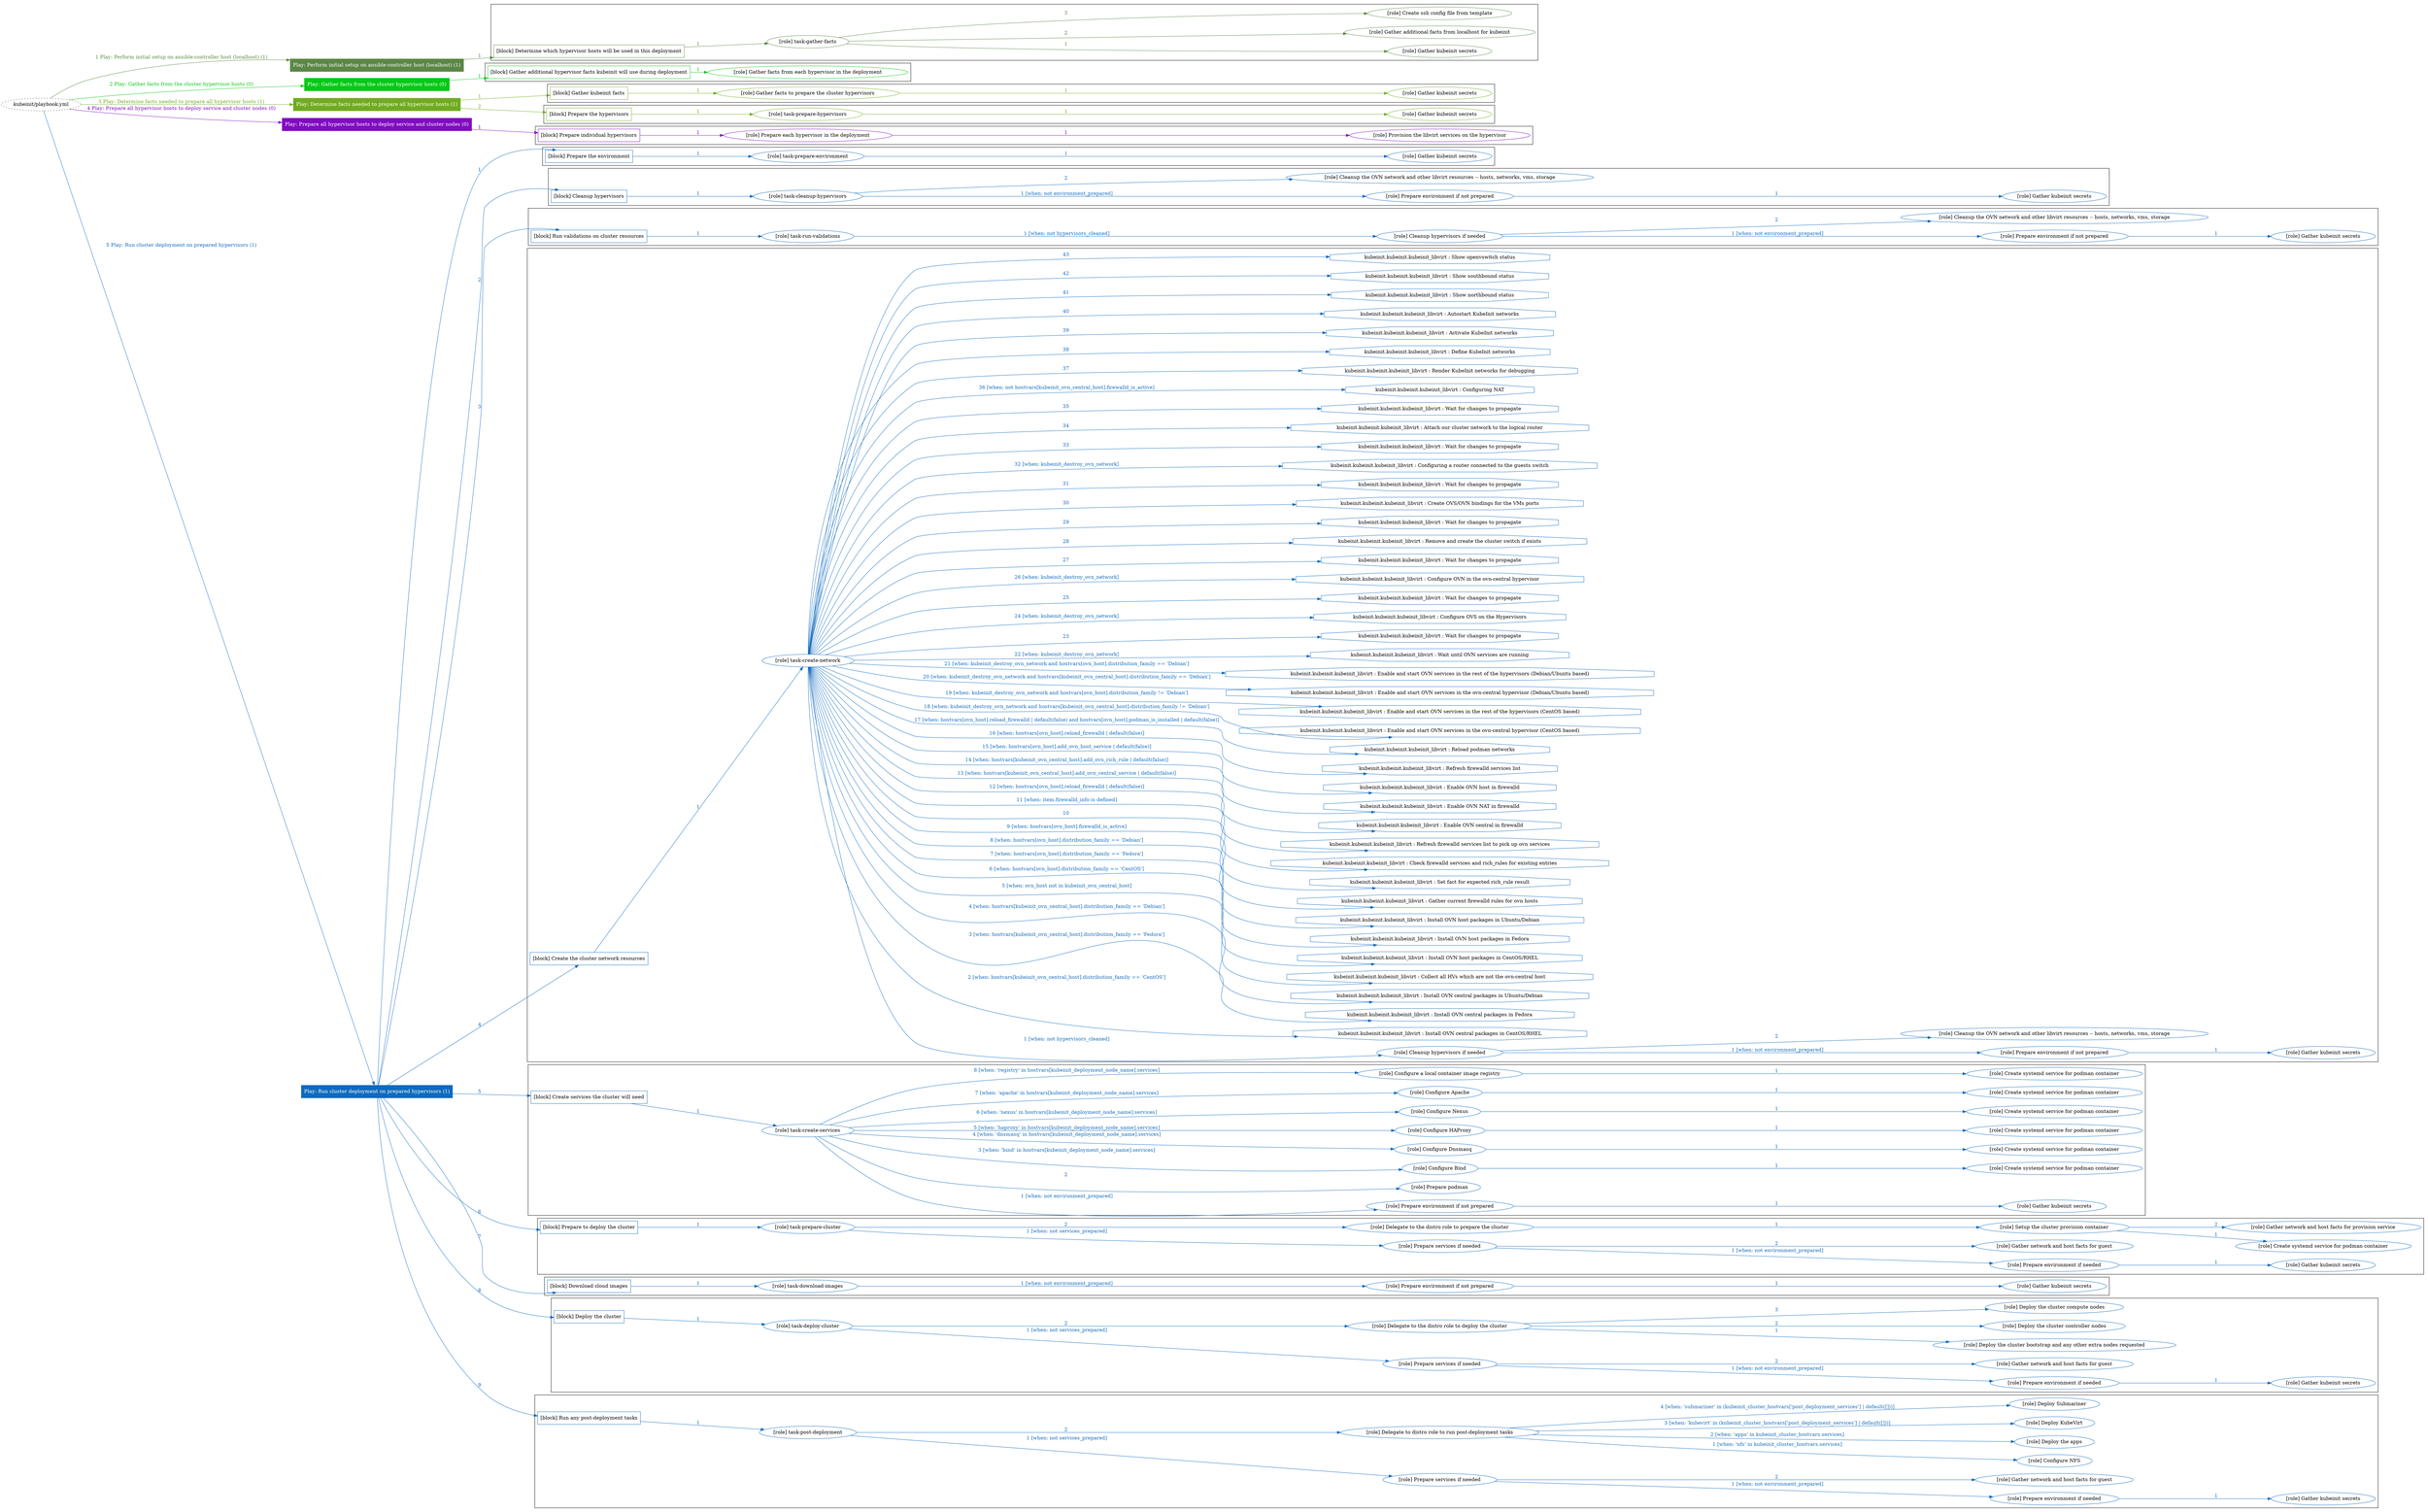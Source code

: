 digraph {
	graph [concentrate=true ordering=in rankdir=LR ratio=fill]
	edge [esep=5 sep=10]
	"kubeinit/playbook.yml" [URL="/home/runner/work/kubeinit/kubeinit/kubeinit/playbook.yml" id=playbook_3f9f2620 style=dotted]
	"kubeinit/playbook.yml" -> play_7058bdc9 [label="1 Play: Perform initial setup on ansible-controller host (localhost) (1)" color="#5b8745" fontcolor="#5b8745" id=edge_play_7058bdc9 labeltooltip="1 Play: Perform initial setup on ansible-controller host (localhost) (1)" tooltip="1 Play: Perform initial setup on ansible-controller host (localhost) (1)"]
	subgraph "Play: Perform initial setup on ansible-controller host (localhost) (1)" {
		play_7058bdc9 [label="Play: Perform initial setup on ansible-controller host (localhost) (1)" URL="/home/runner/work/kubeinit/kubeinit/kubeinit/playbook.yml" color="#5b8745" fontcolor="#ffffff" id=play_7058bdc9 shape=box style=filled tooltip=localhost]
		play_7058bdc9 -> block_b28e1a17 [label=1 color="#5b8745" fontcolor="#5b8745" id=edge_block_b28e1a17 labeltooltip=1 tooltip=1]
		subgraph cluster_block_b28e1a17 {
			block_b28e1a17 [label="[block] Determine which hypervisor hosts will be used in this deployment" URL="/home/runner/work/kubeinit/kubeinit/kubeinit/playbook.yml" color="#5b8745" id=block_b28e1a17 labeltooltip="Determine which hypervisor hosts will be used in this deployment" shape=box tooltip="Determine which hypervisor hosts will be used in this deployment"]
			block_b28e1a17 -> role_7adf39b1 [label="1 " color="#5b8745" fontcolor="#5b8745" id=edge_role_7adf39b1 labeltooltip="1 " tooltip="1 "]
			subgraph "task-gather-facts" {
				role_7adf39b1 [label="[role] task-gather-facts" URL="/home/runner/work/kubeinit/kubeinit/kubeinit/playbook.yml" color="#5b8745" id=role_7adf39b1 tooltip="task-gather-facts"]
				role_7adf39b1 -> role_b70cd062 [label="1 " color="#5b8745" fontcolor="#5b8745" id=edge_role_b70cd062 labeltooltip="1 " tooltip="1 "]
				subgraph "Gather kubeinit secrets" {
					role_b70cd062 [label="[role] Gather kubeinit secrets" URL="/home/runner/.ansible/collections/ansible_collections/kubeinit/kubeinit/roles/kubeinit_prepare/tasks/build_hypervisors_group.yml" color="#5b8745" id=role_b70cd062 tooltip="Gather kubeinit secrets"]
				}
				role_7adf39b1 -> role_5eb33533 [label="2 " color="#5b8745" fontcolor="#5b8745" id=edge_role_5eb33533 labeltooltip="2 " tooltip="2 "]
				subgraph "Gather additional facts from localhost for kubeinit" {
					role_5eb33533 [label="[role] Gather additional facts from localhost for kubeinit" URL="/home/runner/.ansible/collections/ansible_collections/kubeinit/kubeinit/roles/kubeinit_prepare/tasks/build_hypervisors_group.yml" color="#5b8745" id=role_5eb33533 tooltip="Gather additional facts from localhost for kubeinit"]
				}
				role_7adf39b1 -> role_fb9b79a9 [label="3 " color="#5b8745" fontcolor="#5b8745" id=edge_role_fb9b79a9 labeltooltip="3 " tooltip="3 "]
				subgraph "Create ssh config file from template" {
					role_fb9b79a9 [label="[role] Create ssh config file from template" URL="/home/runner/.ansible/collections/ansible_collections/kubeinit/kubeinit/roles/kubeinit_prepare/tasks/build_hypervisors_group.yml" color="#5b8745" id=role_fb9b79a9 tooltip="Create ssh config file from template"]
				}
			}
		}
	}
	"kubeinit/playbook.yml" -> play_74254708 [label="2 Play: Gather facts from the cluster hypervisor hosts (0)" color="#03c915" fontcolor="#03c915" id=edge_play_74254708 labeltooltip="2 Play: Gather facts from the cluster hypervisor hosts (0)" tooltip="2 Play: Gather facts from the cluster hypervisor hosts (0)"]
	subgraph "Play: Gather facts from the cluster hypervisor hosts (0)" {
		play_74254708 [label="Play: Gather facts from the cluster hypervisor hosts (0)" URL="/home/runner/work/kubeinit/kubeinit/kubeinit/playbook.yml" color="#03c915" fontcolor="#ffffff" id=play_74254708 shape=box style=filled tooltip="Play: Gather facts from the cluster hypervisor hosts (0)"]
		play_74254708 -> block_c592ab11 [label=1 color="#03c915" fontcolor="#03c915" id=edge_block_c592ab11 labeltooltip=1 tooltip=1]
		subgraph cluster_block_c592ab11 {
			block_c592ab11 [label="[block] Gather additional hypervisor facts kubeinit will use during deployment" URL="/home/runner/work/kubeinit/kubeinit/kubeinit/playbook.yml" color="#03c915" id=block_c592ab11 labeltooltip="Gather additional hypervisor facts kubeinit will use during deployment" shape=box tooltip="Gather additional hypervisor facts kubeinit will use during deployment"]
			block_c592ab11 -> role_b1805387 [label="1 " color="#03c915" fontcolor="#03c915" id=edge_role_b1805387 labeltooltip="1 " tooltip="1 "]
			subgraph "Gather facts from each hypervisor in the deployment" {
				role_b1805387 [label="[role] Gather facts from each hypervisor in the deployment" URL="/home/runner/work/kubeinit/kubeinit/kubeinit/playbook.yml" color="#03c915" id=role_b1805387 tooltip="Gather facts from each hypervisor in the deployment"]
			}
		}
	}
	"kubeinit/playbook.yml" -> play_f4e5f97b [label="3 Play: Determine facts needed to prepare all hypervisor hosts (1)" color="#71ab21" fontcolor="#71ab21" id=edge_play_f4e5f97b labeltooltip="3 Play: Determine facts needed to prepare all hypervisor hosts (1)" tooltip="3 Play: Determine facts needed to prepare all hypervisor hosts (1)"]
	subgraph "Play: Determine facts needed to prepare all hypervisor hosts (1)" {
		play_f4e5f97b [label="Play: Determine facts needed to prepare all hypervisor hosts (1)" URL="/home/runner/work/kubeinit/kubeinit/kubeinit/playbook.yml" color="#71ab21" fontcolor="#ffffff" id=play_f4e5f97b shape=box style=filled tooltip=localhost]
		play_f4e5f97b -> block_b8d0065b [label=1 color="#71ab21" fontcolor="#71ab21" id=edge_block_b8d0065b labeltooltip=1 tooltip=1]
		subgraph cluster_block_b8d0065b {
			block_b8d0065b [label="[block] Gather kubeinit facts" URL="/home/runner/work/kubeinit/kubeinit/kubeinit/playbook.yml" color="#71ab21" id=block_b8d0065b labeltooltip="Gather kubeinit facts" shape=box tooltip="Gather kubeinit facts"]
			block_b8d0065b -> role_f27b91a1 [label="1 " color="#71ab21" fontcolor="#71ab21" id=edge_role_f27b91a1 labeltooltip="1 " tooltip="1 "]
			subgraph "Gather facts to prepare the cluster hypervisors" {
				role_f27b91a1 [label="[role] Gather facts to prepare the cluster hypervisors" URL="/home/runner/work/kubeinit/kubeinit/kubeinit/playbook.yml" color="#71ab21" id=role_f27b91a1 tooltip="Gather facts to prepare the cluster hypervisors"]
				role_f27b91a1 -> role_60fdc878 [label="1 " color="#71ab21" fontcolor="#71ab21" id=edge_role_60fdc878 labeltooltip="1 " tooltip="1 "]
				subgraph "Gather kubeinit secrets" {
					role_60fdc878 [label="[role] Gather kubeinit secrets" URL="/home/runner/.ansible/collections/ansible_collections/kubeinit/kubeinit/roles/kubeinit_prepare/tasks/gather_kubeinit_facts.yml" color="#71ab21" id=role_60fdc878 tooltip="Gather kubeinit secrets"]
				}
			}
		}
		play_f4e5f97b -> block_397d8658 [label=2 color="#71ab21" fontcolor="#71ab21" id=edge_block_397d8658 labeltooltip=2 tooltip=2]
		subgraph cluster_block_397d8658 {
			block_397d8658 [label="[block] Prepare the hypervisors" URL="/home/runner/work/kubeinit/kubeinit/kubeinit/playbook.yml" color="#71ab21" id=block_397d8658 labeltooltip="Prepare the hypervisors" shape=box tooltip="Prepare the hypervisors"]
			block_397d8658 -> role_4a3623c3 [label="1 " color="#71ab21" fontcolor="#71ab21" id=edge_role_4a3623c3 labeltooltip="1 " tooltip="1 "]
			subgraph "task-prepare-hypervisors" {
				role_4a3623c3 [label="[role] task-prepare-hypervisors" URL="/home/runner/work/kubeinit/kubeinit/kubeinit/playbook.yml" color="#71ab21" id=role_4a3623c3 tooltip="task-prepare-hypervisors"]
				role_4a3623c3 -> role_fc925345 [label="1 " color="#71ab21" fontcolor="#71ab21" id=edge_role_fc925345 labeltooltip="1 " tooltip="1 "]
				subgraph "Gather kubeinit secrets" {
					role_fc925345 [label="[role] Gather kubeinit secrets" URL="/home/runner/.ansible/collections/ansible_collections/kubeinit/kubeinit/roles/kubeinit_prepare/tasks/gather_kubeinit_facts.yml" color="#71ab21" id=role_fc925345 tooltip="Gather kubeinit secrets"]
				}
			}
		}
	}
	"kubeinit/playbook.yml" -> play_b79bb6e7 [label="4 Play: Prepare all hypervisor hosts to deploy service and cluster nodes (0)" color="#810ac2" fontcolor="#810ac2" id=edge_play_b79bb6e7 labeltooltip="4 Play: Prepare all hypervisor hosts to deploy service and cluster nodes (0)" tooltip="4 Play: Prepare all hypervisor hosts to deploy service and cluster nodes (0)"]
	subgraph "Play: Prepare all hypervisor hosts to deploy service and cluster nodes (0)" {
		play_b79bb6e7 [label="Play: Prepare all hypervisor hosts to deploy service and cluster nodes (0)" URL="/home/runner/work/kubeinit/kubeinit/kubeinit/playbook.yml" color="#810ac2" fontcolor="#ffffff" id=play_b79bb6e7 shape=box style=filled tooltip="Play: Prepare all hypervisor hosts to deploy service and cluster nodes (0)"]
		play_b79bb6e7 -> block_1baeec52 [label=1 color="#810ac2" fontcolor="#810ac2" id=edge_block_1baeec52 labeltooltip=1 tooltip=1]
		subgraph cluster_block_1baeec52 {
			block_1baeec52 [label="[block] Prepare individual hypervisors" URL="/home/runner/work/kubeinit/kubeinit/kubeinit/playbook.yml" color="#810ac2" id=block_1baeec52 labeltooltip="Prepare individual hypervisors" shape=box tooltip="Prepare individual hypervisors"]
			block_1baeec52 -> role_2c4cbc8b [label="1 " color="#810ac2" fontcolor="#810ac2" id=edge_role_2c4cbc8b labeltooltip="1 " tooltip="1 "]
			subgraph "Prepare each hypervisor in the deployment" {
				role_2c4cbc8b [label="[role] Prepare each hypervisor in the deployment" URL="/home/runner/work/kubeinit/kubeinit/kubeinit/playbook.yml" color="#810ac2" id=role_2c4cbc8b tooltip="Prepare each hypervisor in the deployment"]
				role_2c4cbc8b -> role_3eeef4d6 [label="1 " color="#810ac2" fontcolor="#810ac2" id=edge_role_3eeef4d6 labeltooltip="1 " tooltip="1 "]
				subgraph "Provision the libvirt services on the hypervisor" {
					role_3eeef4d6 [label="[role] Provision the libvirt services on the hypervisor" URL="/home/runner/.ansible/collections/ansible_collections/kubeinit/kubeinit/roles/kubeinit_prepare/tasks/prepare_hypervisor.yml" color="#810ac2" id=role_3eeef4d6 tooltip="Provision the libvirt services on the hypervisor"]
				}
			}
		}
	}
	"kubeinit/playbook.yml" -> play_0b633f33 [label="5 Play: Run cluster deployment on prepared hypervisors (1)" color="#0f6abd" fontcolor="#0f6abd" id=edge_play_0b633f33 labeltooltip="5 Play: Run cluster deployment on prepared hypervisors (1)" tooltip="5 Play: Run cluster deployment on prepared hypervisors (1)"]
	subgraph "Play: Run cluster deployment on prepared hypervisors (1)" {
		play_0b633f33 [label="Play: Run cluster deployment on prepared hypervisors (1)" URL="/home/runner/work/kubeinit/kubeinit/kubeinit/playbook.yml" color="#0f6abd" fontcolor="#ffffff" id=play_0b633f33 shape=box style=filled tooltip=localhost]
		play_0b633f33 -> block_3f563e85 [label=1 color="#0f6abd" fontcolor="#0f6abd" id=edge_block_3f563e85 labeltooltip=1 tooltip=1]
		subgraph cluster_block_3f563e85 {
			block_3f563e85 [label="[block] Prepare the environment" URL="/home/runner/work/kubeinit/kubeinit/kubeinit/playbook.yml" color="#0f6abd" id=block_3f563e85 labeltooltip="Prepare the environment" shape=box tooltip="Prepare the environment"]
			block_3f563e85 -> role_dd9be19e [label="1 " color="#0f6abd" fontcolor="#0f6abd" id=edge_role_dd9be19e labeltooltip="1 " tooltip="1 "]
			subgraph "task-prepare-environment" {
				role_dd9be19e [label="[role] task-prepare-environment" URL="/home/runner/work/kubeinit/kubeinit/kubeinit/playbook.yml" color="#0f6abd" id=role_dd9be19e tooltip="task-prepare-environment"]
				role_dd9be19e -> role_cf7c5745 [label="1 " color="#0f6abd" fontcolor="#0f6abd" id=edge_role_cf7c5745 labeltooltip="1 " tooltip="1 "]
				subgraph "Gather kubeinit secrets" {
					role_cf7c5745 [label="[role] Gather kubeinit secrets" URL="/home/runner/.ansible/collections/ansible_collections/kubeinit/kubeinit/roles/kubeinit_prepare/tasks/gather_kubeinit_facts.yml" color="#0f6abd" id=role_cf7c5745 tooltip="Gather kubeinit secrets"]
				}
			}
		}
		play_0b633f33 -> block_0320ed95 [label=2 color="#0f6abd" fontcolor="#0f6abd" id=edge_block_0320ed95 labeltooltip=2 tooltip=2]
		subgraph cluster_block_0320ed95 {
			block_0320ed95 [label="[block] Cleanup hypervisors" URL="/home/runner/work/kubeinit/kubeinit/kubeinit/playbook.yml" color="#0f6abd" id=block_0320ed95 labeltooltip="Cleanup hypervisors" shape=box tooltip="Cleanup hypervisors"]
			block_0320ed95 -> role_ad86e06c [label="1 " color="#0f6abd" fontcolor="#0f6abd" id=edge_role_ad86e06c labeltooltip="1 " tooltip="1 "]
			subgraph "task-cleanup-hypervisors" {
				role_ad86e06c [label="[role] task-cleanup-hypervisors" URL="/home/runner/work/kubeinit/kubeinit/kubeinit/playbook.yml" color="#0f6abd" id=role_ad86e06c tooltip="task-cleanup-hypervisors"]
				role_ad86e06c -> role_f253460c [label="1 [when: not environment_prepared]" color="#0f6abd" fontcolor="#0f6abd" id=edge_role_f253460c labeltooltip="1 [when: not environment_prepared]" tooltip="1 [when: not environment_prepared]"]
				subgraph "Prepare environment if not prepared" {
					role_f253460c [label="[role] Prepare environment if not prepared" URL="/home/runner/.ansible/collections/ansible_collections/kubeinit/kubeinit/roles/kubeinit_prepare/tasks/cleanup_hypervisors.yml" color="#0f6abd" id=role_f253460c tooltip="Prepare environment if not prepared"]
					role_f253460c -> role_0b546c6c [label="1 " color="#0f6abd" fontcolor="#0f6abd" id=edge_role_0b546c6c labeltooltip="1 " tooltip="1 "]
					subgraph "Gather kubeinit secrets" {
						role_0b546c6c [label="[role] Gather kubeinit secrets" URL="/home/runner/.ansible/collections/ansible_collections/kubeinit/kubeinit/roles/kubeinit_prepare/tasks/gather_kubeinit_facts.yml" color="#0f6abd" id=role_0b546c6c tooltip="Gather kubeinit secrets"]
					}
				}
				role_ad86e06c -> role_ca363f1d [label="2 " color="#0f6abd" fontcolor="#0f6abd" id=edge_role_ca363f1d labeltooltip="2 " tooltip="2 "]
				subgraph "Cleanup the OVN network and other libvirt resources -- hosts, networks, vms, storage" {
					role_ca363f1d [label="[role] Cleanup the OVN network and other libvirt resources -- hosts, networks, vms, storage" URL="/home/runner/.ansible/collections/ansible_collections/kubeinit/kubeinit/roles/kubeinit_prepare/tasks/cleanup_hypervisors.yml" color="#0f6abd" id=role_ca363f1d tooltip="Cleanup the OVN network and other libvirt resources -- hosts, networks, vms, storage"]
				}
			}
		}
		play_0b633f33 -> block_6ab617a4 [label=3 color="#0f6abd" fontcolor="#0f6abd" id=edge_block_6ab617a4 labeltooltip=3 tooltip=3]
		subgraph cluster_block_6ab617a4 {
			block_6ab617a4 [label="[block] Run validations on cluster resources" URL="/home/runner/work/kubeinit/kubeinit/kubeinit/playbook.yml" color="#0f6abd" id=block_6ab617a4 labeltooltip="Run validations on cluster resources" shape=box tooltip="Run validations on cluster resources"]
			block_6ab617a4 -> role_1c340ebe [label="1 " color="#0f6abd" fontcolor="#0f6abd" id=edge_role_1c340ebe labeltooltip="1 " tooltip="1 "]
			subgraph "task-run-validations" {
				role_1c340ebe [label="[role] task-run-validations" URL="/home/runner/work/kubeinit/kubeinit/kubeinit/playbook.yml" color="#0f6abd" id=role_1c340ebe tooltip="task-run-validations"]
				role_1c340ebe -> role_88110b99 [label="1 [when: not hypervisors_cleaned]" color="#0f6abd" fontcolor="#0f6abd" id=edge_role_88110b99 labeltooltip="1 [when: not hypervisors_cleaned]" tooltip="1 [when: not hypervisors_cleaned]"]
				subgraph "Cleanup hypervisors if needed" {
					role_88110b99 [label="[role] Cleanup hypervisors if needed" URL="/home/runner/.ansible/collections/ansible_collections/kubeinit/kubeinit/roles/kubeinit_validations/tasks/main.yml" color="#0f6abd" id=role_88110b99 tooltip="Cleanup hypervisors if needed"]
					role_88110b99 -> role_989069a1 [label="1 [when: not environment_prepared]" color="#0f6abd" fontcolor="#0f6abd" id=edge_role_989069a1 labeltooltip="1 [when: not environment_prepared]" tooltip="1 [when: not environment_prepared]"]
					subgraph "Prepare environment if not prepared" {
						role_989069a1 [label="[role] Prepare environment if not prepared" URL="/home/runner/.ansible/collections/ansible_collections/kubeinit/kubeinit/roles/kubeinit_prepare/tasks/cleanup_hypervisors.yml" color="#0f6abd" id=role_989069a1 tooltip="Prepare environment if not prepared"]
						role_989069a1 -> role_6b3dde35 [label="1 " color="#0f6abd" fontcolor="#0f6abd" id=edge_role_6b3dde35 labeltooltip="1 " tooltip="1 "]
						subgraph "Gather kubeinit secrets" {
							role_6b3dde35 [label="[role] Gather kubeinit secrets" URL="/home/runner/.ansible/collections/ansible_collections/kubeinit/kubeinit/roles/kubeinit_prepare/tasks/gather_kubeinit_facts.yml" color="#0f6abd" id=role_6b3dde35 tooltip="Gather kubeinit secrets"]
						}
					}
					role_88110b99 -> role_e351fd2c [label="2 " color="#0f6abd" fontcolor="#0f6abd" id=edge_role_e351fd2c labeltooltip="2 " tooltip="2 "]
					subgraph "Cleanup the OVN network and other libvirt resources -- hosts, networks, vms, storage" {
						role_e351fd2c [label="[role] Cleanup the OVN network and other libvirt resources -- hosts, networks, vms, storage" URL="/home/runner/.ansible/collections/ansible_collections/kubeinit/kubeinit/roles/kubeinit_prepare/tasks/cleanup_hypervisors.yml" color="#0f6abd" id=role_e351fd2c tooltip="Cleanup the OVN network and other libvirt resources -- hosts, networks, vms, storage"]
					}
				}
			}
		}
		play_0b633f33 -> block_4040bb7f [label=4 color="#0f6abd" fontcolor="#0f6abd" id=edge_block_4040bb7f labeltooltip=4 tooltip=4]
		subgraph cluster_block_4040bb7f {
			block_4040bb7f [label="[block] Create the cluster network resources" URL="/home/runner/work/kubeinit/kubeinit/kubeinit/playbook.yml" color="#0f6abd" id=block_4040bb7f labeltooltip="Create the cluster network resources" shape=box tooltip="Create the cluster network resources"]
			block_4040bb7f -> role_73b0aaa4 [label="1 " color="#0f6abd" fontcolor="#0f6abd" id=edge_role_73b0aaa4 labeltooltip="1 " tooltip="1 "]
			subgraph "task-create-network" {
				role_73b0aaa4 [label="[role] task-create-network" URL="/home/runner/work/kubeinit/kubeinit/kubeinit/playbook.yml" color="#0f6abd" id=role_73b0aaa4 tooltip="task-create-network"]
				role_73b0aaa4 -> role_5c1dc3d1 [label="1 [when: not hypervisors_cleaned]" color="#0f6abd" fontcolor="#0f6abd" id=edge_role_5c1dc3d1 labeltooltip="1 [when: not hypervisors_cleaned]" tooltip="1 [when: not hypervisors_cleaned]"]
				subgraph "Cleanup hypervisors if needed" {
					role_5c1dc3d1 [label="[role] Cleanup hypervisors if needed" URL="/home/runner/.ansible/collections/ansible_collections/kubeinit/kubeinit/roles/kubeinit_libvirt/tasks/create_network.yml" color="#0f6abd" id=role_5c1dc3d1 tooltip="Cleanup hypervisors if needed"]
					role_5c1dc3d1 -> role_7324da64 [label="1 [when: not environment_prepared]" color="#0f6abd" fontcolor="#0f6abd" id=edge_role_7324da64 labeltooltip="1 [when: not environment_prepared]" tooltip="1 [when: not environment_prepared]"]
					subgraph "Prepare environment if not prepared" {
						role_7324da64 [label="[role] Prepare environment if not prepared" URL="/home/runner/.ansible/collections/ansible_collections/kubeinit/kubeinit/roles/kubeinit_prepare/tasks/cleanup_hypervisors.yml" color="#0f6abd" id=role_7324da64 tooltip="Prepare environment if not prepared"]
						role_7324da64 -> role_86d4cd92 [label="1 " color="#0f6abd" fontcolor="#0f6abd" id=edge_role_86d4cd92 labeltooltip="1 " tooltip="1 "]
						subgraph "Gather kubeinit secrets" {
							role_86d4cd92 [label="[role] Gather kubeinit secrets" URL="/home/runner/.ansible/collections/ansible_collections/kubeinit/kubeinit/roles/kubeinit_prepare/tasks/gather_kubeinit_facts.yml" color="#0f6abd" id=role_86d4cd92 tooltip="Gather kubeinit secrets"]
						}
					}
					role_5c1dc3d1 -> role_8cc915f7 [label="2 " color="#0f6abd" fontcolor="#0f6abd" id=edge_role_8cc915f7 labeltooltip="2 " tooltip="2 "]
					subgraph "Cleanup the OVN network and other libvirt resources -- hosts, networks, vms, storage" {
						role_8cc915f7 [label="[role] Cleanup the OVN network and other libvirt resources -- hosts, networks, vms, storage" URL="/home/runner/.ansible/collections/ansible_collections/kubeinit/kubeinit/roles/kubeinit_prepare/tasks/cleanup_hypervisors.yml" color="#0f6abd" id=role_8cc915f7 tooltip="Cleanup the OVN network and other libvirt resources -- hosts, networks, vms, storage"]
					}
				}
				task_e183a790 [label="kubeinit.kubeinit.kubeinit_libvirt : Install OVN central packages in CentOS/RHEL" URL="/home/runner/.ansible/collections/ansible_collections/kubeinit/kubeinit/roles/kubeinit_libvirt/tasks/create_network.yml" color="#0f6abd" id=task_e183a790 shape=octagon tooltip="kubeinit.kubeinit.kubeinit_libvirt : Install OVN central packages in CentOS/RHEL"]
				role_73b0aaa4 -> task_e183a790 [label="2 [when: hostvars[kubeinit_ovn_central_host].distribution_family == 'CentOS']" color="#0f6abd" fontcolor="#0f6abd" id=edge_task_e183a790 labeltooltip="2 [when: hostvars[kubeinit_ovn_central_host].distribution_family == 'CentOS']" tooltip="2 [when: hostvars[kubeinit_ovn_central_host].distribution_family == 'CentOS']"]
				task_70fe6c03 [label="kubeinit.kubeinit.kubeinit_libvirt : Install OVN central packages in Fedora" URL="/home/runner/.ansible/collections/ansible_collections/kubeinit/kubeinit/roles/kubeinit_libvirt/tasks/create_network.yml" color="#0f6abd" id=task_70fe6c03 shape=octagon tooltip="kubeinit.kubeinit.kubeinit_libvirt : Install OVN central packages in Fedora"]
				role_73b0aaa4 -> task_70fe6c03 [label="3 [when: hostvars[kubeinit_ovn_central_host].distribution_family == 'Fedora']" color="#0f6abd" fontcolor="#0f6abd" id=edge_task_70fe6c03 labeltooltip="3 [when: hostvars[kubeinit_ovn_central_host].distribution_family == 'Fedora']" tooltip="3 [when: hostvars[kubeinit_ovn_central_host].distribution_family == 'Fedora']"]
				task_2bfff247 [label="kubeinit.kubeinit.kubeinit_libvirt : Install OVN central packages in Ubuntu/Debian" URL="/home/runner/.ansible/collections/ansible_collections/kubeinit/kubeinit/roles/kubeinit_libvirt/tasks/create_network.yml" color="#0f6abd" id=task_2bfff247 shape=octagon tooltip="kubeinit.kubeinit.kubeinit_libvirt : Install OVN central packages in Ubuntu/Debian"]
				role_73b0aaa4 -> task_2bfff247 [label="4 [when: hostvars[kubeinit_ovn_central_host].distribution_family == 'Debian']" color="#0f6abd" fontcolor="#0f6abd" id=edge_task_2bfff247 labeltooltip="4 [when: hostvars[kubeinit_ovn_central_host].distribution_family == 'Debian']" tooltip="4 [when: hostvars[kubeinit_ovn_central_host].distribution_family == 'Debian']"]
				task_730dc317 [label="kubeinit.kubeinit.kubeinit_libvirt : Collect all HVs which are not the ovn-central host" URL="/home/runner/.ansible/collections/ansible_collections/kubeinit/kubeinit/roles/kubeinit_libvirt/tasks/create_network.yml" color="#0f6abd" id=task_730dc317 shape=octagon tooltip="kubeinit.kubeinit.kubeinit_libvirt : Collect all HVs which are not the ovn-central host"]
				role_73b0aaa4 -> task_730dc317 [label="5 [when: ovn_host not in kubeinit_ovn_central_host]" color="#0f6abd" fontcolor="#0f6abd" id=edge_task_730dc317 labeltooltip="5 [when: ovn_host not in kubeinit_ovn_central_host]" tooltip="5 [when: ovn_host not in kubeinit_ovn_central_host]"]
				task_c478aa07 [label="kubeinit.kubeinit.kubeinit_libvirt : Install OVN host packages in CentOS/RHEL" URL="/home/runner/.ansible/collections/ansible_collections/kubeinit/kubeinit/roles/kubeinit_libvirt/tasks/create_network.yml" color="#0f6abd" id=task_c478aa07 shape=octagon tooltip="kubeinit.kubeinit.kubeinit_libvirt : Install OVN host packages in CentOS/RHEL"]
				role_73b0aaa4 -> task_c478aa07 [label="6 [when: hostvars[ovn_host].distribution_family == 'CentOS']" color="#0f6abd" fontcolor="#0f6abd" id=edge_task_c478aa07 labeltooltip="6 [when: hostvars[ovn_host].distribution_family == 'CentOS']" tooltip="6 [when: hostvars[ovn_host].distribution_family == 'CentOS']"]
				task_943e4fae [label="kubeinit.kubeinit.kubeinit_libvirt : Install OVN host packages in Fedora" URL="/home/runner/.ansible/collections/ansible_collections/kubeinit/kubeinit/roles/kubeinit_libvirt/tasks/create_network.yml" color="#0f6abd" id=task_943e4fae shape=octagon tooltip="kubeinit.kubeinit.kubeinit_libvirt : Install OVN host packages in Fedora"]
				role_73b0aaa4 -> task_943e4fae [label="7 [when: hostvars[ovn_host].distribution_family == 'Fedora']" color="#0f6abd" fontcolor="#0f6abd" id=edge_task_943e4fae labeltooltip="7 [when: hostvars[ovn_host].distribution_family == 'Fedora']" tooltip="7 [when: hostvars[ovn_host].distribution_family == 'Fedora']"]
				task_f57d176d [label="kubeinit.kubeinit.kubeinit_libvirt : Install OVN host packages in Ubuntu/Debian" URL="/home/runner/.ansible/collections/ansible_collections/kubeinit/kubeinit/roles/kubeinit_libvirt/tasks/create_network.yml" color="#0f6abd" id=task_f57d176d shape=octagon tooltip="kubeinit.kubeinit.kubeinit_libvirt : Install OVN host packages in Ubuntu/Debian"]
				role_73b0aaa4 -> task_f57d176d [label="8 [when: hostvars[ovn_host].distribution_family == 'Debian']" color="#0f6abd" fontcolor="#0f6abd" id=edge_task_f57d176d labeltooltip="8 [when: hostvars[ovn_host].distribution_family == 'Debian']" tooltip="8 [when: hostvars[ovn_host].distribution_family == 'Debian']"]
				task_8d575b4b [label="kubeinit.kubeinit.kubeinit_libvirt : Gather current firewalld rules for ovn hosts" URL="/home/runner/.ansible/collections/ansible_collections/kubeinit/kubeinit/roles/kubeinit_libvirt/tasks/create_network.yml" color="#0f6abd" id=task_8d575b4b shape=octagon tooltip="kubeinit.kubeinit.kubeinit_libvirt : Gather current firewalld rules for ovn hosts"]
				role_73b0aaa4 -> task_8d575b4b [label="9 [when: hostvars[ovn_host].firewalld_is_active]" color="#0f6abd" fontcolor="#0f6abd" id=edge_task_8d575b4b labeltooltip="9 [when: hostvars[ovn_host].firewalld_is_active]" tooltip="9 [when: hostvars[ovn_host].firewalld_is_active]"]
				task_bcb2066a [label="kubeinit.kubeinit.kubeinit_libvirt : Set fact for expected rich_rule result" URL="/home/runner/.ansible/collections/ansible_collections/kubeinit/kubeinit/roles/kubeinit_libvirt/tasks/create_network.yml" color="#0f6abd" id=task_bcb2066a shape=octagon tooltip="kubeinit.kubeinit.kubeinit_libvirt : Set fact for expected rich_rule result"]
				role_73b0aaa4 -> task_bcb2066a [label="10 " color="#0f6abd" fontcolor="#0f6abd" id=edge_task_bcb2066a labeltooltip="10 " tooltip="10 "]
				task_a4d7a237 [label="kubeinit.kubeinit.kubeinit_libvirt : Check firewalld services and rich_rules for existing entries" URL="/home/runner/.ansible/collections/ansible_collections/kubeinit/kubeinit/roles/kubeinit_libvirt/tasks/create_network.yml" color="#0f6abd" id=task_a4d7a237 shape=octagon tooltip="kubeinit.kubeinit.kubeinit_libvirt : Check firewalld services and rich_rules for existing entries"]
				role_73b0aaa4 -> task_a4d7a237 [label="11 [when: item.firewalld_info is defined]" color="#0f6abd" fontcolor="#0f6abd" id=edge_task_a4d7a237 labeltooltip="11 [when: item.firewalld_info is defined]" tooltip="11 [when: item.firewalld_info is defined]"]
				task_8c2c2f45 [label="kubeinit.kubeinit.kubeinit_libvirt : Refresh firewalld services list to pick up ovn services" URL="/home/runner/.ansible/collections/ansible_collections/kubeinit/kubeinit/roles/kubeinit_libvirt/tasks/create_network.yml" color="#0f6abd" id=task_8c2c2f45 shape=octagon tooltip="kubeinit.kubeinit.kubeinit_libvirt : Refresh firewalld services list to pick up ovn services"]
				role_73b0aaa4 -> task_8c2c2f45 [label="12 [when: hostvars[ovn_host].reload_firewalld | default(false)]" color="#0f6abd" fontcolor="#0f6abd" id=edge_task_8c2c2f45 labeltooltip="12 [when: hostvars[ovn_host].reload_firewalld | default(false)]" tooltip="12 [when: hostvars[ovn_host].reload_firewalld | default(false)]"]
				task_464290d5 [label="kubeinit.kubeinit.kubeinit_libvirt : Enable OVN central in firewalld" URL="/home/runner/.ansible/collections/ansible_collections/kubeinit/kubeinit/roles/kubeinit_libvirt/tasks/create_network.yml" color="#0f6abd" id=task_464290d5 shape=octagon tooltip="kubeinit.kubeinit.kubeinit_libvirt : Enable OVN central in firewalld"]
				role_73b0aaa4 -> task_464290d5 [label="13 [when: hostvars[kubeinit_ovn_central_host].add_ovn_central_service | default(false)]" color="#0f6abd" fontcolor="#0f6abd" id=edge_task_464290d5 labeltooltip="13 [when: hostvars[kubeinit_ovn_central_host].add_ovn_central_service | default(false)]" tooltip="13 [when: hostvars[kubeinit_ovn_central_host].add_ovn_central_service | default(false)]"]
				task_ffa584cb [label="kubeinit.kubeinit.kubeinit_libvirt : Enable OVN NAT in firewalld" URL="/home/runner/.ansible/collections/ansible_collections/kubeinit/kubeinit/roles/kubeinit_libvirt/tasks/create_network.yml" color="#0f6abd" id=task_ffa584cb shape=octagon tooltip="kubeinit.kubeinit.kubeinit_libvirt : Enable OVN NAT in firewalld"]
				role_73b0aaa4 -> task_ffa584cb [label="14 [when: hostvars[kubeinit_ovn_central_host].add_ovn_rich_rule | default(false)]" color="#0f6abd" fontcolor="#0f6abd" id=edge_task_ffa584cb labeltooltip="14 [when: hostvars[kubeinit_ovn_central_host].add_ovn_rich_rule | default(false)]" tooltip="14 [when: hostvars[kubeinit_ovn_central_host].add_ovn_rich_rule | default(false)]"]
				task_612e8504 [label="kubeinit.kubeinit.kubeinit_libvirt : Enable OVN host in firewalld" URL="/home/runner/.ansible/collections/ansible_collections/kubeinit/kubeinit/roles/kubeinit_libvirt/tasks/create_network.yml" color="#0f6abd" id=task_612e8504 shape=octagon tooltip="kubeinit.kubeinit.kubeinit_libvirt : Enable OVN host in firewalld"]
				role_73b0aaa4 -> task_612e8504 [label="15 [when: hostvars[ovn_host].add_ovn_host_service | default(false)]" color="#0f6abd" fontcolor="#0f6abd" id=edge_task_612e8504 labeltooltip="15 [when: hostvars[ovn_host].add_ovn_host_service | default(false)]" tooltip="15 [when: hostvars[ovn_host].add_ovn_host_service | default(false)]"]
				task_8912fad0 [label="kubeinit.kubeinit.kubeinit_libvirt : Refresh firewalld services list" URL="/home/runner/.ansible/collections/ansible_collections/kubeinit/kubeinit/roles/kubeinit_libvirt/tasks/create_network.yml" color="#0f6abd" id=task_8912fad0 shape=octagon tooltip="kubeinit.kubeinit.kubeinit_libvirt : Refresh firewalld services list"]
				role_73b0aaa4 -> task_8912fad0 [label="16 [when: hostvars[ovn_host].reload_firewalld | default(false)]" color="#0f6abd" fontcolor="#0f6abd" id=edge_task_8912fad0 labeltooltip="16 [when: hostvars[ovn_host].reload_firewalld | default(false)]" tooltip="16 [when: hostvars[ovn_host].reload_firewalld | default(false)]"]
				task_0e8ae878 [label="kubeinit.kubeinit.kubeinit_libvirt : Reload podman networks" URL="/home/runner/.ansible/collections/ansible_collections/kubeinit/kubeinit/roles/kubeinit_libvirt/tasks/create_network.yml" color="#0f6abd" id=task_0e8ae878 shape=octagon tooltip="kubeinit.kubeinit.kubeinit_libvirt : Reload podman networks"]
				role_73b0aaa4 -> task_0e8ae878 [label="17 [when: hostvars[ovn_host].reload_firewalld | default(false) and hostvars[ovn_host].podman_is_installed | default(false)]" color="#0f6abd" fontcolor="#0f6abd" id=edge_task_0e8ae878 labeltooltip="17 [when: hostvars[ovn_host].reload_firewalld | default(false) and hostvars[ovn_host].podman_is_installed | default(false)]" tooltip="17 [when: hostvars[ovn_host].reload_firewalld | default(false) and hostvars[ovn_host].podman_is_installed | default(false)]"]
				task_8f7e226f [label="kubeinit.kubeinit.kubeinit_libvirt : Enable and start OVN services in the ovn-central hypervisor (CentOS based)" URL="/home/runner/.ansible/collections/ansible_collections/kubeinit/kubeinit/roles/kubeinit_libvirt/tasks/create_network.yml" color="#0f6abd" id=task_8f7e226f shape=octagon tooltip="kubeinit.kubeinit.kubeinit_libvirt : Enable and start OVN services in the ovn-central hypervisor (CentOS based)"]
				role_73b0aaa4 -> task_8f7e226f [label="18 [when: kubeinit_destroy_ovn_network and hostvars[kubeinit_ovn_central_host].distribution_family != 'Debian']" color="#0f6abd" fontcolor="#0f6abd" id=edge_task_8f7e226f labeltooltip="18 [when: kubeinit_destroy_ovn_network and hostvars[kubeinit_ovn_central_host].distribution_family != 'Debian']" tooltip="18 [when: kubeinit_destroy_ovn_network and hostvars[kubeinit_ovn_central_host].distribution_family != 'Debian']"]
				task_ba026e71 [label="kubeinit.kubeinit.kubeinit_libvirt : Enable and start OVN services in the rest of the hypervisors (CentOS based)" URL="/home/runner/.ansible/collections/ansible_collections/kubeinit/kubeinit/roles/kubeinit_libvirt/tasks/create_network.yml" color="#0f6abd" id=task_ba026e71 shape=octagon tooltip="kubeinit.kubeinit.kubeinit_libvirt : Enable and start OVN services in the rest of the hypervisors (CentOS based)"]
				role_73b0aaa4 -> task_ba026e71 [label="19 [when: kubeinit_destroy_ovn_network and hostvars[ovn_host].distribution_family != 'Debian']" color="#0f6abd" fontcolor="#0f6abd" id=edge_task_ba026e71 labeltooltip="19 [when: kubeinit_destroy_ovn_network and hostvars[ovn_host].distribution_family != 'Debian']" tooltip="19 [when: kubeinit_destroy_ovn_network and hostvars[ovn_host].distribution_family != 'Debian']"]
				task_00b644da [label="kubeinit.kubeinit.kubeinit_libvirt : Enable and start OVN services in the ovn-central hypervisor (Debian/Ubuntu based)" URL="/home/runner/.ansible/collections/ansible_collections/kubeinit/kubeinit/roles/kubeinit_libvirt/tasks/create_network.yml" color="#0f6abd" id=task_00b644da shape=octagon tooltip="kubeinit.kubeinit.kubeinit_libvirt : Enable and start OVN services in the ovn-central hypervisor (Debian/Ubuntu based)"]
				role_73b0aaa4 -> task_00b644da [label="20 [when: kubeinit_destroy_ovn_network and hostvars[kubeinit_ovn_central_host].distribution_family == 'Debian']" color="#0f6abd" fontcolor="#0f6abd" id=edge_task_00b644da labeltooltip="20 [when: kubeinit_destroy_ovn_network and hostvars[kubeinit_ovn_central_host].distribution_family == 'Debian']" tooltip="20 [when: kubeinit_destroy_ovn_network and hostvars[kubeinit_ovn_central_host].distribution_family == 'Debian']"]
				task_83dcd320 [label="kubeinit.kubeinit.kubeinit_libvirt : Enable and start OVN services in the rest of the hypervisors (Debian/Ubuntu based)" URL="/home/runner/.ansible/collections/ansible_collections/kubeinit/kubeinit/roles/kubeinit_libvirt/tasks/create_network.yml" color="#0f6abd" id=task_83dcd320 shape=octagon tooltip="kubeinit.kubeinit.kubeinit_libvirt : Enable and start OVN services in the rest of the hypervisors (Debian/Ubuntu based)"]
				role_73b0aaa4 -> task_83dcd320 [label="21 [when: kubeinit_destroy_ovn_network and hostvars[ovn_host].distribution_family == 'Debian']" color="#0f6abd" fontcolor="#0f6abd" id=edge_task_83dcd320 labeltooltip="21 [when: kubeinit_destroy_ovn_network and hostvars[ovn_host].distribution_family == 'Debian']" tooltip="21 [when: kubeinit_destroy_ovn_network and hostvars[ovn_host].distribution_family == 'Debian']"]
				task_bf482ab5 [label="kubeinit.kubeinit.kubeinit_libvirt : Wait until OVN services are running" URL="/home/runner/.ansible/collections/ansible_collections/kubeinit/kubeinit/roles/kubeinit_libvirt/tasks/create_network.yml" color="#0f6abd" id=task_bf482ab5 shape=octagon tooltip="kubeinit.kubeinit.kubeinit_libvirt : Wait until OVN services are running"]
				role_73b0aaa4 -> task_bf482ab5 [label="22 [when: kubeinit_destroy_ovn_network]" color="#0f6abd" fontcolor="#0f6abd" id=edge_task_bf482ab5 labeltooltip="22 [when: kubeinit_destroy_ovn_network]" tooltip="22 [when: kubeinit_destroy_ovn_network]"]
				task_1067df4f [label="kubeinit.kubeinit.kubeinit_libvirt : Wait for changes to propagate" URL="/home/runner/.ansible/collections/ansible_collections/kubeinit/kubeinit/roles/kubeinit_libvirt/tasks/create_network.yml" color="#0f6abd" id=task_1067df4f shape=octagon tooltip="kubeinit.kubeinit.kubeinit_libvirt : Wait for changes to propagate"]
				role_73b0aaa4 -> task_1067df4f [label="23 " color="#0f6abd" fontcolor="#0f6abd" id=edge_task_1067df4f labeltooltip="23 " tooltip="23 "]
				task_7cf78e97 [label="kubeinit.kubeinit.kubeinit_libvirt : Configure OVS on the Hypervisors" URL="/home/runner/.ansible/collections/ansible_collections/kubeinit/kubeinit/roles/kubeinit_libvirt/tasks/create_network.yml" color="#0f6abd" id=task_7cf78e97 shape=octagon tooltip="kubeinit.kubeinit.kubeinit_libvirt : Configure OVS on the Hypervisors"]
				role_73b0aaa4 -> task_7cf78e97 [label="24 [when: kubeinit_destroy_ovn_network]" color="#0f6abd" fontcolor="#0f6abd" id=edge_task_7cf78e97 labeltooltip="24 [when: kubeinit_destroy_ovn_network]" tooltip="24 [when: kubeinit_destroy_ovn_network]"]
				task_13ac3060 [label="kubeinit.kubeinit.kubeinit_libvirt : Wait for changes to propagate" URL="/home/runner/.ansible/collections/ansible_collections/kubeinit/kubeinit/roles/kubeinit_libvirt/tasks/create_network.yml" color="#0f6abd" id=task_13ac3060 shape=octagon tooltip="kubeinit.kubeinit.kubeinit_libvirt : Wait for changes to propagate"]
				role_73b0aaa4 -> task_13ac3060 [label="25 " color="#0f6abd" fontcolor="#0f6abd" id=edge_task_13ac3060 labeltooltip="25 " tooltip="25 "]
				task_c890c812 [label="kubeinit.kubeinit.kubeinit_libvirt : Configure OVN in the ovn-central hypervisor" URL="/home/runner/.ansible/collections/ansible_collections/kubeinit/kubeinit/roles/kubeinit_libvirt/tasks/create_network.yml" color="#0f6abd" id=task_c890c812 shape=octagon tooltip="kubeinit.kubeinit.kubeinit_libvirt : Configure OVN in the ovn-central hypervisor"]
				role_73b0aaa4 -> task_c890c812 [label="26 [when: kubeinit_destroy_ovn_network]" color="#0f6abd" fontcolor="#0f6abd" id=edge_task_c890c812 labeltooltip="26 [when: kubeinit_destroy_ovn_network]" tooltip="26 [when: kubeinit_destroy_ovn_network]"]
				task_b0f3e5cc [label="kubeinit.kubeinit.kubeinit_libvirt : Wait for changes to propagate" URL="/home/runner/.ansible/collections/ansible_collections/kubeinit/kubeinit/roles/kubeinit_libvirt/tasks/create_network.yml" color="#0f6abd" id=task_b0f3e5cc shape=octagon tooltip="kubeinit.kubeinit.kubeinit_libvirt : Wait for changes to propagate"]
				role_73b0aaa4 -> task_b0f3e5cc [label="27 " color="#0f6abd" fontcolor="#0f6abd" id=edge_task_b0f3e5cc labeltooltip="27 " tooltip="27 "]
				task_e935082e [label="kubeinit.kubeinit.kubeinit_libvirt : Remove and create the cluster switch if exists" URL="/home/runner/.ansible/collections/ansible_collections/kubeinit/kubeinit/roles/kubeinit_libvirt/tasks/create_network.yml" color="#0f6abd" id=task_e935082e shape=octagon tooltip="kubeinit.kubeinit.kubeinit_libvirt : Remove and create the cluster switch if exists"]
				role_73b0aaa4 -> task_e935082e [label="28 " color="#0f6abd" fontcolor="#0f6abd" id=edge_task_e935082e labeltooltip="28 " tooltip="28 "]
				task_e6f3ad89 [label="kubeinit.kubeinit.kubeinit_libvirt : Wait for changes to propagate" URL="/home/runner/.ansible/collections/ansible_collections/kubeinit/kubeinit/roles/kubeinit_libvirt/tasks/create_network.yml" color="#0f6abd" id=task_e6f3ad89 shape=octagon tooltip="kubeinit.kubeinit.kubeinit_libvirt : Wait for changes to propagate"]
				role_73b0aaa4 -> task_e6f3ad89 [label="29 " color="#0f6abd" fontcolor="#0f6abd" id=edge_task_e6f3ad89 labeltooltip="29 " tooltip="29 "]
				task_aa601dd8 [label="kubeinit.kubeinit.kubeinit_libvirt : Create OVS/OVN bindings for the VMs ports" URL="/home/runner/.ansible/collections/ansible_collections/kubeinit/kubeinit/roles/kubeinit_libvirt/tasks/create_network.yml" color="#0f6abd" id=task_aa601dd8 shape=octagon tooltip="kubeinit.kubeinit.kubeinit_libvirt : Create OVS/OVN bindings for the VMs ports"]
				role_73b0aaa4 -> task_aa601dd8 [label="30 " color="#0f6abd" fontcolor="#0f6abd" id=edge_task_aa601dd8 labeltooltip="30 " tooltip="30 "]
				task_17da3f9e [label="kubeinit.kubeinit.kubeinit_libvirt : Wait for changes to propagate" URL="/home/runner/.ansible/collections/ansible_collections/kubeinit/kubeinit/roles/kubeinit_libvirt/tasks/create_network.yml" color="#0f6abd" id=task_17da3f9e shape=octagon tooltip="kubeinit.kubeinit.kubeinit_libvirt : Wait for changes to propagate"]
				role_73b0aaa4 -> task_17da3f9e [label="31 " color="#0f6abd" fontcolor="#0f6abd" id=edge_task_17da3f9e labeltooltip="31 " tooltip="31 "]
				task_fe74a467 [label="kubeinit.kubeinit.kubeinit_libvirt : Configuring a router connected to the guests switch" URL="/home/runner/.ansible/collections/ansible_collections/kubeinit/kubeinit/roles/kubeinit_libvirt/tasks/create_network.yml" color="#0f6abd" id=task_fe74a467 shape=octagon tooltip="kubeinit.kubeinit.kubeinit_libvirt : Configuring a router connected to the guests switch"]
				role_73b0aaa4 -> task_fe74a467 [label="32 [when: kubeinit_destroy_ovn_network]" color="#0f6abd" fontcolor="#0f6abd" id=edge_task_fe74a467 labeltooltip="32 [when: kubeinit_destroy_ovn_network]" tooltip="32 [when: kubeinit_destroy_ovn_network]"]
				task_f782582b [label="kubeinit.kubeinit.kubeinit_libvirt : Wait for changes to propagate" URL="/home/runner/.ansible/collections/ansible_collections/kubeinit/kubeinit/roles/kubeinit_libvirt/tasks/create_network.yml" color="#0f6abd" id=task_f782582b shape=octagon tooltip="kubeinit.kubeinit.kubeinit_libvirt : Wait for changes to propagate"]
				role_73b0aaa4 -> task_f782582b [label="33 " color="#0f6abd" fontcolor="#0f6abd" id=edge_task_f782582b labeltooltip="33 " tooltip="33 "]
				task_94abd8f8 [label="kubeinit.kubeinit.kubeinit_libvirt : Attach our cluster network to the logical router" URL="/home/runner/.ansible/collections/ansible_collections/kubeinit/kubeinit/roles/kubeinit_libvirt/tasks/create_network.yml" color="#0f6abd" id=task_94abd8f8 shape=octagon tooltip="kubeinit.kubeinit.kubeinit_libvirt : Attach our cluster network to the logical router"]
				role_73b0aaa4 -> task_94abd8f8 [label="34 " color="#0f6abd" fontcolor="#0f6abd" id=edge_task_94abd8f8 labeltooltip="34 " tooltip="34 "]
				task_37909454 [label="kubeinit.kubeinit.kubeinit_libvirt : Wait for changes to propagate" URL="/home/runner/.ansible/collections/ansible_collections/kubeinit/kubeinit/roles/kubeinit_libvirt/tasks/create_network.yml" color="#0f6abd" id=task_37909454 shape=octagon tooltip="kubeinit.kubeinit.kubeinit_libvirt : Wait for changes to propagate"]
				role_73b0aaa4 -> task_37909454 [label="35 " color="#0f6abd" fontcolor="#0f6abd" id=edge_task_37909454 labeltooltip="35 " tooltip="35 "]
				task_c4ef6a35 [label="kubeinit.kubeinit.kubeinit_libvirt : Configuring NAT" URL="/home/runner/.ansible/collections/ansible_collections/kubeinit/kubeinit/roles/kubeinit_libvirt/tasks/create_network.yml" color="#0f6abd" id=task_c4ef6a35 shape=octagon tooltip="kubeinit.kubeinit.kubeinit_libvirt : Configuring NAT"]
				role_73b0aaa4 -> task_c4ef6a35 [label="36 [when: not hostvars[kubeinit_ovn_central_host].firewalld_is_active]" color="#0f6abd" fontcolor="#0f6abd" id=edge_task_c4ef6a35 labeltooltip="36 [when: not hostvars[kubeinit_ovn_central_host].firewalld_is_active]" tooltip="36 [when: not hostvars[kubeinit_ovn_central_host].firewalld_is_active]"]
				task_7d95cd7a [label="kubeinit.kubeinit.kubeinit_libvirt : Render KubeInit networks for debugging" URL="/home/runner/.ansible/collections/ansible_collections/kubeinit/kubeinit/roles/kubeinit_libvirt/tasks/create_network.yml" color="#0f6abd" id=task_7d95cd7a shape=octagon tooltip="kubeinit.kubeinit.kubeinit_libvirt : Render KubeInit networks for debugging"]
				role_73b0aaa4 -> task_7d95cd7a [label="37 " color="#0f6abd" fontcolor="#0f6abd" id=edge_task_7d95cd7a labeltooltip="37 " tooltip="37 "]
				task_37d50e49 [label="kubeinit.kubeinit.kubeinit_libvirt : Define KubeInit networks" URL="/home/runner/.ansible/collections/ansible_collections/kubeinit/kubeinit/roles/kubeinit_libvirt/tasks/create_network.yml" color="#0f6abd" id=task_37d50e49 shape=octagon tooltip="kubeinit.kubeinit.kubeinit_libvirt : Define KubeInit networks"]
				role_73b0aaa4 -> task_37d50e49 [label="38 " color="#0f6abd" fontcolor="#0f6abd" id=edge_task_37d50e49 labeltooltip="38 " tooltip="38 "]
				task_044e42b5 [label="kubeinit.kubeinit.kubeinit_libvirt : Activate KubeInit networks" URL="/home/runner/.ansible/collections/ansible_collections/kubeinit/kubeinit/roles/kubeinit_libvirt/tasks/create_network.yml" color="#0f6abd" id=task_044e42b5 shape=octagon tooltip="kubeinit.kubeinit.kubeinit_libvirt : Activate KubeInit networks"]
				role_73b0aaa4 -> task_044e42b5 [label="39 " color="#0f6abd" fontcolor="#0f6abd" id=edge_task_044e42b5 labeltooltip="39 " tooltip="39 "]
				task_b3a872f1 [label="kubeinit.kubeinit.kubeinit_libvirt : Autostart KubeInit networks" URL="/home/runner/.ansible/collections/ansible_collections/kubeinit/kubeinit/roles/kubeinit_libvirt/tasks/create_network.yml" color="#0f6abd" id=task_b3a872f1 shape=octagon tooltip="kubeinit.kubeinit.kubeinit_libvirt : Autostart KubeInit networks"]
				role_73b0aaa4 -> task_b3a872f1 [label="40 " color="#0f6abd" fontcolor="#0f6abd" id=edge_task_b3a872f1 labeltooltip="40 " tooltip="40 "]
				task_830c10e1 [label="kubeinit.kubeinit.kubeinit_libvirt : Show northbound status" URL="/home/runner/.ansible/collections/ansible_collections/kubeinit/kubeinit/roles/kubeinit_libvirt/tasks/create_network.yml" color="#0f6abd" id=task_830c10e1 shape=octagon tooltip="kubeinit.kubeinit.kubeinit_libvirt : Show northbound status"]
				role_73b0aaa4 -> task_830c10e1 [label="41 " color="#0f6abd" fontcolor="#0f6abd" id=edge_task_830c10e1 labeltooltip="41 " tooltip="41 "]
				task_9c1ba2b6 [label="kubeinit.kubeinit.kubeinit_libvirt : Show southbound status" URL="/home/runner/.ansible/collections/ansible_collections/kubeinit/kubeinit/roles/kubeinit_libvirt/tasks/create_network.yml" color="#0f6abd" id=task_9c1ba2b6 shape=octagon tooltip="kubeinit.kubeinit.kubeinit_libvirt : Show southbound status"]
				role_73b0aaa4 -> task_9c1ba2b6 [label="42 " color="#0f6abd" fontcolor="#0f6abd" id=edge_task_9c1ba2b6 labeltooltip="42 " tooltip="42 "]
				task_fd067f60 [label="kubeinit.kubeinit.kubeinit_libvirt : Show openvswitch status" URL="/home/runner/.ansible/collections/ansible_collections/kubeinit/kubeinit/roles/kubeinit_libvirt/tasks/create_network.yml" color="#0f6abd" id=task_fd067f60 shape=octagon tooltip="kubeinit.kubeinit.kubeinit_libvirt : Show openvswitch status"]
				role_73b0aaa4 -> task_fd067f60 [label="43 " color="#0f6abd" fontcolor="#0f6abd" id=edge_task_fd067f60 labeltooltip="43 " tooltip="43 "]
			}
		}
		play_0b633f33 -> block_b2d1903c [label=5 color="#0f6abd" fontcolor="#0f6abd" id=edge_block_b2d1903c labeltooltip=5 tooltip=5]
		subgraph cluster_block_b2d1903c {
			block_b2d1903c [label="[block] Create services the cluster will need" URL="/home/runner/work/kubeinit/kubeinit/kubeinit/playbook.yml" color="#0f6abd" id=block_b2d1903c labeltooltip="Create services the cluster will need" shape=box tooltip="Create services the cluster will need"]
			block_b2d1903c -> role_da5ada19 [label="1 " color="#0f6abd" fontcolor="#0f6abd" id=edge_role_da5ada19 labeltooltip="1 " tooltip="1 "]
			subgraph "task-create-services" {
				role_da5ada19 [label="[role] task-create-services" URL="/home/runner/work/kubeinit/kubeinit/kubeinit/playbook.yml" color="#0f6abd" id=role_da5ada19 tooltip="task-create-services"]
				role_da5ada19 -> role_09b039e0 [label="1 [when: not environment_prepared]" color="#0f6abd" fontcolor="#0f6abd" id=edge_role_09b039e0 labeltooltip="1 [when: not environment_prepared]" tooltip="1 [when: not environment_prepared]"]
				subgraph "Prepare environment if not prepared" {
					role_09b039e0 [label="[role] Prepare environment if not prepared" URL="/home/runner/.ansible/collections/ansible_collections/kubeinit/kubeinit/roles/kubeinit_services/tasks/main.yml" color="#0f6abd" id=role_09b039e0 tooltip="Prepare environment if not prepared"]
					role_09b039e0 -> role_f004eeef [label="1 " color="#0f6abd" fontcolor="#0f6abd" id=edge_role_f004eeef labeltooltip="1 " tooltip="1 "]
					subgraph "Gather kubeinit secrets" {
						role_f004eeef [label="[role] Gather kubeinit secrets" URL="/home/runner/.ansible/collections/ansible_collections/kubeinit/kubeinit/roles/kubeinit_prepare/tasks/gather_kubeinit_facts.yml" color="#0f6abd" id=role_f004eeef tooltip="Gather kubeinit secrets"]
					}
				}
				role_da5ada19 -> role_4d563236 [label="2 " color="#0f6abd" fontcolor="#0f6abd" id=edge_role_4d563236 labeltooltip="2 " tooltip="2 "]
				subgraph "Prepare podman" {
					role_4d563236 [label="[role] Prepare podman" URL="/home/runner/.ansible/collections/ansible_collections/kubeinit/kubeinit/roles/kubeinit_services/tasks/00_create_service_pod.yml" color="#0f6abd" id=role_4d563236 tooltip="Prepare podman"]
				}
				role_da5ada19 -> role_7f0ccf76 [label="3 [when: 'bind' in hostvars[kubeinit_deployment_node_name].services]" color="#0f6abd" fontcolor="#0f6abd" id=edge_role_7f0ccf76 labeltooltip="3 [when: 'bind' in hostvars[kubeinit_deployment_node_name].services]" tooltip="3 [when: 'bind' in hostvars[kubeinit_deployment_node_name].services]"]
				subgraph "Configure Bind" {
					role_7f0ccf76 [label="[role] Configure Bind" URL="/home/runner/.ansible/collections/ansible_collections/kubeinit/kubeinit/roles/kubeinit_services/tasks/start_services_containers.yml" color="#0f6abd" id=role_7f0ccf76 tooltip="Configure Bind"]
					role_7f0ccf76 -> role_bdc40866 [label="1 " color="#0f6abd" fontcolor="#0f6abd" id=edge_role_bdc40866 labeltooltip="1 " tooltip="1 "]
					subgraph "Create systemd service for podman container" {
						role_bdc40866 [label="[role] Create systemd service for podman container" URL="/home/runner/.ansible/collections/ansible_collections/kubeinit/kubeinit/roles/kubeinit_bind/tasks/main.yml" color="#0f6abd" id=role_bdc40866 tooltip="Create systemd service for podman container"]
					}
				}
				role_da5ada19 -> role_63bb8b15 [label="4 [when: 'dnsmasq' in hostvars[kubeinit_deployment_node_name].services]" color="#0f6abd" fontcolor="#0f6abd" id=edge_role_63bb8b15 labeltooltip="4 [when: 'dnsmasq' in hostvars[kubeinit_deployment_node_name].services]" tooltip="4 [when: 'dnsmasq' in hostvars[kubeinit_deployment_node_name].services]"]
				subgraph "Configure Dnsmasq" {
					role_63bb8b15 [label="[role] Configure Dnsmasq" URL="/home/runner/.ansible/collections/ansible_collections/kubeinit/kubeinit/roles/kubeinit_services/tasks/start_services_containers.yml" color="#0f6abd" id=role_63bb8b15 tooltip="Configure Dnsmasq"]
					role_63bb8b15 -> role_1cc02d2e [label="1 " color="#0f6abd" fontcolor="#0f6abd" id=edge_role_1cc02d2e labeltooltip="1 " tooltip="1 "]
					subgraph "Create systemd service for podman container" {
						role_1cc02d2e [label="[role] Create systemd service for podman container" URL="/home/runner/.ansible/collections/ansible_collections/kubeinit/kubeinit/roles/kubeinit_dnsmasq/tasks/main.yml" color="#0f6abd" id=role_1cc02d2e tooltip="Create systemd service for podman container"]
					}
				}
				role_da5ada19 -> role_a19cb4d1 [label="5 [when: 'haproxy' in hostvars[kubeinit_deployment_node_name].services]" color="#0f6abd" fontcolor="#0f6abd" id=edge_role_a19cb4d1 labeltooltip="5 [when: 'haproxy' in hostvars[kubeinit_deployment_node_name].services]" tooltip="5 [when: 'haproxy' in hostvars[kubeinit_deployment_node_name].services]"]
				subgraph "Configure HAProxy" {
					role_a19cb4d1 [label="[role] Configure HAProxy" URL="/home/runner/.ansible/collections/ansible_collections/kubeinit/kubeinit/roles/kubeinit_services/tasks/start_services_containers.yml" color="#0f6abd" id=role_a19cb4d1 tooltip="Configure HAProxy"]
					role_a19cb4d1 -> role_795d4bdd [label="1 " color="#0f6abd" fontcolor="#0f6abd" id=edge_role_795d4bdd labeltooltip="1 " tooltip="1 "]
					subgraph "Create systemd service for podman container" {
						role_795d4bdd [label="[role] Create systemd service for podman container" URL="/home/runner/.ansible/collections/ansible_collections/kubeinit/kubeinit/roles/kubeinit_haproxy/tasks/main.yml" color="#0f6abd" id=role_795d4bdd tooltip="Create systemd service for podman container"]
					}
				}
				role_da5ada19 -> role_c8e126ea [label="6 [when: 'nexus' in hostvars[kubeinit_deployment_node_name].services]" color="#0f6abd" fontcolor="#0f6abd" id=edge_role_c8e126ea labeltooltip="6 [when: 'nexus' in hostvars[kubeinit_deployment_node_name].services]" tooltip="6 [when: 'nexus' in hostvars[kubeinit_deployment_node_name].services]"]
				subgraph "Configure Nexus" {
					role_c8e126ea [label="[role] Configure Nexus" URL="/home/runner/.ansible/collections/ansible_collections/kubeinit/kubeinit/roles/kubeinit_services/tasks/start_services_containers.yml" color="#0f6abd" id=role_c8e126ea tooltip="Configure Nexus"]
					role_c8e126ea -> role_6bbe9564 [label="1 " color="#0f6abd" fontcolor="#0f6abd" id=edge_role_6bbe9564 labeltooltip="1 " tooltip="1 "]
					subgraph "Create systemd service for podman container" {
						role_6bbe9564 [label="[role] Create systemd service for podman container" URL="/home/runner/.ansible/collections/ansible_collections/kubeinit/kubeinit/roles/kubeinit_nexus/tasks/main.yml" color="#0f6abd" id=role_6bbe9564 tooltip="Create systemd service for podman container"]
					}
				}
				role_da5ada19 -> role_aee05190 [label="7 [when: 'apache' in hostvars[kubeinit_deployment_node_name].services]" color="#0f6abd" fontcolor="#0f6abd" id=edge_role_aee05190 labeltooltip="7 [when: 'apache' in hostvars[kubeinit_deployment_node_name].services]" tooltip="7 [when: 'apache' in hostvars[kubeinit_deployment_node_name].services]"]
				subgraph "Configure Apache" {
					role_aee05190 [label="[role] Configure Apache" URL="/home/runner/.ansible/collections/ansible_collections/kubeinit/kubeinit/roles/kubeinit_services/tasks/start_services_containers.yml" color="#0f6abd" id=role_aee05190 tooltip="Configure Apache"]
					role_aee05190 -> role_f9d3a201 [label="1 " color="#0f6abd" fontcolor="#0f6abd" id=edge_role_f9d3a201 labeltooltip="1 " tooltip="1 "]
					subgraph "Create systemd service for podman container" {
						role_f9d3a201 [label="[role] Create systemd service for podman container" URL="/home/runner/.ansible/collections/ansible_collections/kubeinit/kubeinit/roles/kubeinit_apache/tasks/main.yml" color="#0f6abd" id=role_f9d3a201 tooltip="Create systemd service for podman container"]
					}
				}
				role_da5ada19 -> role_e88bad6f [label="8 [when: 'registry' in hostvars[kubeinit_deployment_node_name].services]" color="#0f6abd" fontcolor="#0f6abd" id=edge_role_e88bad6f labeltooltip="8 [when: 'registry' in hostvars[kubeinit_deployment_node_name].services]" tooltip="8 [when: 'registry' in hostvars[kubeinit_deployment_node_name].services]"]
				subgraph "Configure a local container image registry" {
					role_e88bad6f [label="[role] Configure a local container image registry" URL="/home/runner/.ansible/collections/ansible_collections/kubeinit/kubeinit/roles/kubeinit_services/tasks/start_services_containers.yml" color="#0f6abd" id=role_e88bad6f tooltip="Configure a local container image registry"]
					role_e88bad6f -> role_c444fa40 [label="1 " color="#0f6abd" fontcolor="#0f6abd" id=edge_role_c444fa40 labeltooltip="1 " tooltip="1 "]
					subgraph "Create systemd service for podman container" {
						role_c444fa40 [label="[role] Create systemd service for podman container" URL="/home/runner/.ansible/collections/ansible_collections/kubeinit/kubeinit/roles/kubeinit_registry/tasks/main.yml" color="#0f6abd" id=role_c444fa40 tooltip="Create systemd service for podman container"]
					}
				}
			}
		}
		play_0b633f33 -> block_c33c7303 [label=6 color="#0f6abd" fontcolor="#0f6abd" id=edge_block_c33c7303 labeltooltip=6 tooltip=6]
		subgraph cluster_block_c33c7303 {
			block_c33c7303 [label="[block] Prepare to deploy the cluster" URL="/home/runner/work/kubeinit/kubeinit/kubeinit/playbook.yml" color="#0f6abd" id=block_c33c7303 labeltooltip="Prepare to deploy the cluster" shape=box tooltip="Prepare to deploy the cluster"]
			block_c33c7303 -> role_425c663f [label="1 " color="#0f6abd" fontcolor="#0f6abd" id=edge_role_425c663f labeltooltip="1 " tooltip="1 "]
			subgraph "task-prepare-cluster" {
				role_425c663f [label="[role] task-prepare-cluster" URL="/home/runner/work/kubeinit/kubeinit/kubeinit/playbook.yml" color="#0f6abd" id=role_425c663f tooltip="task-prepare-cluster"]
				role_425c663f -> role_5efb0292 [label="1 [when: not services_prepared]" color="#0f6abd" fontcolor="#0f6abd" id=edge_role_5efb0292 labeltooltip="1 [when: not services_prepared]" tooltip="1 [when: not services_prepared]"]
				subgraph "Prepare services if needed" {
					role_5efb0292 [label="[role] Prepare services if needed" URL="/home/runner/.ansible/collections/ansible_collections/kubeinit/kubeinit/roles/kubeinit_prepare/tasks/prepare_cluster.yml" color="#0f6abd" id=role_5efb0292 tooltip="Prepare services if needed"]
					role_5efb0292 -> role_de9a9490 [label="1 [when: not environment_prepared]" color="#0f6abd" fontcolor="#0f6abd" id=edge_role_de9a9490 labeltooltip="1 [when: not environment_prepared]" tooltip="1 [when: not environment_prepared]"]
					subgraph "Prepare environment if needed" {
						role_de9a9490 [label="[role] Prepare environment if needed" URL="/home/runner/.ansible/collections/ansible_collections/kubeinit/kubeinit/roles/kubeinit_services/tasks/prepare_services.yml" color="#0f6abd" id=role_de9a9490 tooltip="Prepare environment if needed"]
						role_de9a9490 -> role_e9ab3b81 [label="1 " color="#0f6abd" fontcolor="#0f6abd" id=edge_role_e9ab3b81 labeltooltip="1 " tooltip="1 "]
						subgraph "Gather kubeinit secrets" {
							role_e9ab3b81 [label="[role] Gather kubeinit secrets" URL="/home/runner/.ansible/collections/ansible_collections/kubeinit/kubeinit/roles/kubeinit_prepare/tasks/gather_kubeinit_facts.yml" color="#0f6abd" id=role_e9ab3b81 tooltip="Gather kubeinit secrets"]
						}
					}
					role_5efb0292 -> role_56466221 [label="2 " color="#0f6abd" fontcolor="#0f6abd" id=edge_role_56466221 labeltooltip="2 " tooltip="2 "]
					subgraph "Gather network and host facts for guest" {
						role_56466221 [label="[role] Gather network and host facts for guest" URL="/home/runner/.ansible/collections/ansible_collections/kubeinit/kubeinit/roles/kubeinit_services/tasks/prepare_services.yml" color="#0f6abd" id=role_56466221 tooltip="Gather network and host facts for guest"]
					}
				}
				role_425c663f -> role_48a68098 [label="2 " color="#0f6abd" fontcolor="#0f6abd" id=edge_role_48a68098 labeltooltip="2 " tooltip="2 "]
				subgraph "Delegate to the distro role to prepare the cluster" {
					role_48a68098 [label="[role] Delegate to the distro role to prepare the cluster" URL="/home/runner/.ansible/collections/ansible_collections/kubeinit/kubeinit/roles/kubeinit_prepare/tasks/prepare_cluster.yml" color="#0f6abd" id=role_48a68098 tooltip="Delegate to the distro role to prepare the cluster"]
					role_48a68098 -> role_0498d77c [label="1 " color="#0f6abd" fontcolor="#0f6abd" id=edge_role_0498d77c labeltooltip="1 " tooltip="1 "]
					subgraph "Setup the cluster provision container" {
						role_0498d77c [label="[role] Setup the cluster provision container" URL="/home/runner/.ansible/collections/ansible_collections/kubeinit/kubeinit/roles/kubeinit_openshift/tasks/prepare_cluster.yml" color="#0f6abd" id=role_0498d77c tooltip="Setup the cluster provision container"]
						role_0498d77c -> role_035ef664 [label="1 " color="#0f6abd" fontcolor="#0f6abd" id=edge_role_035ef664 labeltooltip="1 " tooltip="1 "]
						subgraph "Create systemd service for podman container" {
							role_035ef664 [label="[role] Create systemd service for podman container" URL="/home/runner/.ansible/collections/ansible_collections/kubeinit/kubeinit/roles/kubeinit_services/tasks/create_provision_container.yml" color="#0f6abd" id=role_035ef664 tooltip="Create systemd service for podman container"]
						}
						role_0498d77c -> role_1d31c76f [label="2 " color="#0f6abd" fontcolor="#0f6abd" id=edge_role_1d31c76f labeltooltip="2 " tooltip="2 "]
						subgraph "Gather network and host facts for provision service" {
							role_1d31c76f [label="[role] Gather network and host facts for provision service" URL="/home/runner/.ansible/collections/ansible_collections/kubeinit/kubeinit/roles/kubeinit_services/tasks/create_provision_container.yml" color="#0f6abd" id=role_1d31c76f tooltip="Gather network and host facts for provision service"]
						}
					}
				}
			}
		}
		play_0b633f33 -> block_1d86330e [label=7 color="#0f6abd" fontcolor="#0f6abd" id=edge_block_1d86330e labeltooltip=7 tooltip=7]
		subgraph cluster_block_1d86330e {
			block_1d86330e [label="[block] Download cloud images" URL="/home/runner/work/kubeinit/kubeinit/kubeinit/playbook.yml" color="#0f6abd" id=block_1d86330e labeltooltip="Download cloud images" shape=box tooltip="Download cloud images"]
			block_1d86330e -> role_d0cdbda4 [label="1 " color="#0f6abd" fontcolor="#0f6abd" id=edge_role_d0cdbda4 labeltooltip="1 " tooltip="1 "]
			subgraph "task-download-images" {
				role_d0cdbda4 [label="[role] task-download-images" URL="/home/runner/work/kubeinit/kubeinit/kubeinit/playbook.yml" color="#0f6abd" id=role_d0cdbda4 tooltip="task-download-images"]
				role_d0cdbda4 -> role_4e25f47a [label="1 [when: not environment_prepared]" color="#0f6abd" fontcolor="#0f6abd" id=edge_role_4e25f47a labeltooltip="1 [when: not environment_prepared]" tooltip="1 [when: not environment_prepared]"]
				subgraph "Prepare environment if not prepared" {
					role_4e25f47a [label="[role] Prepare environment if not prepared" URL="/home/runner/.ansible/collections/ansible_collections/kubeinit/kubeinit/roles/kubeinit_libvirt/tasks/download_cloud_images.yml" color="#0f6abd" id=role_4e25f47a tooltip="Prepare environment if not prepared"]
					role_4e25f47a -> role_29d3152a [label="1 " color="#0f6abd" fontcolor="#0f6abd" id=edge_role_29d3152a labeltooltip="1 " tooltip="1 "]
					subgraph "Gather kubeinit secrets" {
						role_29d3152a [label="[role] Gather kubeinit secrets" URL="/home/runner/.ansible/collections/ansible_collections/kubeinit/kubeinit/roles/kubeinit_prepare/tasks/gather_kubeinit_facts.yml" color="#0f6abd" id=role_29d3152a tooltip="Gather kubeinit secrets"]
					}
				}
			}
		}
		play_0b633f33 -> block_43de3a75 [label=8 color="#0f6abd" fontcolor="#0f6abd" id=edge_block_43de3a75 labeltooltip=8 tooltip=8]
		subgraph cluster_block_43de3a75 {
			block_43de3a75 [label="[block] Deploy the cluster" URL="/home/runner/work/kubeinit/kubeinit/kubeinit/playbook.yml" color="#0f6abd" id=block_43de3a75 labeltooltip="Deploy the cluster" shape=box tooltip="Deploy the cluster"]
			block_43de3a75 -> role_1bac2fd4 [label="1 " color="#0f6abd" fontcolor="#0f6abd" id=edge_role_1bac2fd4 labeltooltip="1 " tooltip="1 "]
			subgraph "task-deploy-cluster" {
				role_1bac2fd4 [label="[role] task-deploy-cluster" URL="/home/runner/work/kubeinit/kubeinit/kubeinit/playbook.yml" color="#0f6abd" id=role_1bac2fd4 tooltip="task-deploy-cluster"]
				role_1bac2fd4 -> role_385cffd9 [label="1 [when: not services_prepared]" color="#0f6abd" fontcolor="#0f6abd" id=edge_role_385cffd9 labeltooltip="1 [when: not services_prepared]" tooltip="1 [when: not services_prepared]"]
				subgraph "Prepare services if needed" {
					role_385cffd9 [label="[role] Prepare services if needed" URL="/home/runner/.ansible/collections/ansible_collections/kubeinit/kubeinit/roles/kubeinit_prepare/tasks/deploy_cluster.yml" color="#0f6abd" id=role_385cffd9 tooltip="Prepare services if needed"]
					role_385cffd9 -> role_3f265c48 [label="1 [when: not environment_prepared]" color="#0f6abd" fontcolor="#0f6abd" id=edge_role_3f265c48 labeltooltip="1 [when: not environment_prepared]" tooltip="1 [when: not environment_prepared]"]
					subgraph "Prepare environment if needed" {
						role_3f265c48 [label="[role] Prepare environment if needed" URL="/home/runner/.ansible/collections/ansible_collections/kubeinit/kubeinit/roles/kubeinit_services/tasks/prepare_services.yml" color="#0f6abd" id=role_3f265c48 tooltip="Prepare environment if needed"]
						role_3f265c48 -> role_9627e595 [label="1 " color="#0f6abd" fontcolor="#0f6abd" id=edge_role_9627e595 labeltooltip="1 " tooltip="1 "]
						subgraph "Gather kubeinit secrets" {
							role_9627e595 [label="[role] Gather kubeinit secrets" URL="/home/runner/.ansible/collections/ansible_collections/kubeinit/kubeinit/roles/kubeinit_prepare/tasks/gather_kubeinit_facts.yml" color="#0f6abd" id=role_9627e595 tooltip="Gather kubeinit secrets"]
						}
					}
					role_385cffd9 -> role_de9177f8 [label="2 " color="#0f6abd" fontcolor="#0f6abd" id=edge_role_de9177f8 labeltooltip="2 " tooltip="2 "]
					subgraph "Gather network and host facts for guest" {
						role_de9177f8 [label="[role] Gather network and host facts for guest" URL="/home/runner/.ansible/collections/ansible_collections/kubeinit/kubeinit/roles/kubeinit_services/tasks/prepare_services.yml" color="#0f6abd" id=role_de9177f8 tooltip="Gather network and host facts for guest"]
					}
				}
				role_1bac2fd4 -> role_e0aa2f83 [label="2 " color="#0f6abd" fontcolor="#0f6abd" id=edge_role_e0aa2f83 labeltooltip="2 " tooltip="2 "]
				subgraph "Delegate to the distro role to deploy the cluster" {
					role_e0aa2f83 [label="[role] Delegate to the distro role to deploy the cluster" URL="/home/runner/.ansible/collections/ansible_collections/kubeinit/kubeinit/roles/kubeinit_prepare/tasks/deploy_cluster.yml" color="#0f6abd" id=role_e0aa2f83 tooltip="Delegate to the distro role to deploy the cluster"]
					role_e0aa2f83 -> role_4c834426 [label="1 " color="#0f6abd" fontcolor="#0f6abd" id=edge_role_4c834426 labeltooltip="1 " tooltip="1 "]
					subgraph "Deploy the cluster bootstrap and any other extra nodes requested" {
						role_4c834426 [label="[role] Deploy the cluster bootstrap and any other extra nodes requested" URL="/home/runner/.ansible/collections/ansible_collections/kubeinit/kubeinit/roles/kubeinit_openshift/tasks/main.yml" color="#0f6abd" id=role_4c834426 tooltip="Deploy the cluster bootstrap and any other extra nodes requested"]
					}
					role_e0aa2f83 -> role_7b4245f6 [label="2 " color="#0f6abd" fontcolor="#0f6abd" id=edge_role_7b4245f6 labeltooltip="2 " tooltip="2 "]
					subgraph "Deploy the cluster controller nodes" {
						role_7b4245f6 [label="[role] Deploy the cluster controller nodes" URL="/home/runner/.ansible/collections/ansible_collections/kubeinit/kubeinit/roles/kubeinit_openshift/tasks/main.yml" color="#0f6abd" id=role_7b4245f6 tooltip="Deploy the cluster controller nodes"]
					}
					role_e0aa2f83 -> role_272fd169 [label="3 " color="#0f6abd" fontcolor="#0f6abd" id=edge_role_272fd169 labeltooltip="3 " tooltip="3 "]
					subgraph "Deploy the cluster compute nodes" {
						role_272fd169 [label="[role] Deploy the cluster compute nodes" URL="/home/runner/.ansible/collections/ansible_collections/kubeinit/kubeinit/roles/kubeinit_openshift/tasks/main.yml" color="#0f6abd" id=role_272fd169 tooltip="Deploy the cluster compute nodes"]
					}
				}
			}
		}
		play_0b633f33 -> block_31949295 [label=9 color="#0f6abd" fontcolor="#0f6abd" id=edge_block_31949295 labeltooltip=9 tooltip=9]
		subgraph cluster_block_31949295 {
			block_31949295 [label="[block] Run any post-deployment tasks" URL="/home/runner/work/kubeinit/kubeinit/kubeinit/playbook.yml" color="#0f6abd" id=block_31949295 labeltooltip="Run any post-deployment tasks" shape=box tooltip="Run any post-deployment tasks"]
			block_31949295 -> role_f5f3169c [label="1 " color="#0f6abd" fontcolor="#0f6abd" id=edge_role_f5f3169c labeltooltip="1 " tooltip="1 "]
			subgraph "task-post-deployment" {
				role_f5f3169c [label="[role] task-post-deployment" URL="/home/runner/work/kubeinit/kubeinit/kubeinit/playbook.yml" color="#0f6abd" id=role_f5f3169c tooltip="task-post-deployment"]
				role_f5f3169c -> role_20751845 [label="1 [when: not services_prepared]" color="#0f6abd" fontcolor="#0f6abd" id=edge_role_20751845 labeltooltip="1 [when: not services_prepared]" tooltip="1 [when: not services_prepared]"]
				subgraph "Prepare services if needed" {
					role_20751845 [label="[role] Prepare services if needed" URL="/home/runner/.ansible/collections/ansible_collections/kubeinit/kubeinit/roles/kubeinit_prepare/tasks/post_deployment.yml" color="#0f6abd" id=role_20751845 tooltip="Prepare services if needed"]
					role_20751845 -> role_c72494a0 [label="1 [when: not environment_prepared]" color="#0f6abd" fontcolor="#0f6abd" id=edge_role_c72494a0 labeltooltip="1 [when: not environment_prepared]" tooltip="1 [when: not environment_prepared]"]
					subgraph "Prepare environment if needed" {
						role_c72494a0 [label="[role] Prepare environment if needed" URL="/home/runner/.ansible/collections/ansible_collections/kubeinit/kubeinit/roles/kubeinit_services/tasks/prepare_services.yml" color="#0f6abd" id=role_c72494a0 tooltip="Prepare environment if needed"]
						role_c72494a0 -> role_05a4d8d7 [label="1 " color="#0f6abd" fontcolor="#0f6abd" id=edge_role_05a4d8d7 labeltooltip="1 " tooltip="1 "]
						subgraph "Gather kubeinit secrets" {
							role_05a4d8d7 [label="[role] Gather kubeinit secrets" URL="/home/runner/.ansible/collections/ansible_collections/kubeinit/kubeinit/roles/kubeinit_prepare/tasks/gather_kubeinit_facts.yml" color="#0f6abd" id=role_05a4d8d7 tooltip="Gather kubeinit secrets"]
						}
					}
					role_20751845 -> role_b55dad9f [label="2 " color="#0f6abd" fontcolor="#0f6abd" id=edge_role_b55dad9f labeltooltip="2 " tooltip="2 "]
					subgraph "Gather network and host facts for guest" {
						role_b55dad9f [label="[role] Gather network and host facts for guest" URL="/home/runner/.ansible/collections/ansible_collections/kubeinit/kubeinit/roles/kubeinit_services/tasks/prepare_services.yml" color="#0f6abd" id=role_b55dad9f tooltip="Gather network and host facts for guest"]
					}
				}
				role_f5f3169c -> role_9cee6a5f [label="2 " color="#0f6abd" fontcolor="#0f6abd" id=edge_role_9cee6a5f labeltooltip="2 " tooltip="2 "]
				subgraph "Delegate to distro role to run post-deployment tasks" {
					role_9cee6a5f [label="[role] Delegate to distro role to run post-deployment tasks" URL="/home/runner/.ansible/collections/ansible_collections/kubeinit/kubeinit/roles/kubeinit_prepare/tasks/post_deployment.yml" color="#0f6abd" id=role_9cee6a5f tooltip="Delegate to distro role to run post-deployment tasks"]
					role_9cee6a5f -> role_0bbe1121 [label="1 [when: 'nfs' in kubeinit_cluster_hostvars.services]" color="#0f6abd" fontcolor="#0f6abd" id=edge_role_0bbe1121 labeltooltip="1 [when: 'nfs' in kubeinit_cluster_hostvars.services]" tooltip="1 [when: 'nfs' in kubeinit_cluster_hostvars.services]"]
					subgraph "Configure NFS" {
						role_0bbe1121 [label="[role] Configure NFS" URL="/home/runner/.ansible/collections/ansible_collections/kubeinit/kubeinit/roles/kubeinit_openshift/tasks/post_deployment_tasks.yml" color="#0f6abd" id=role_0bbe1121 tooltip="Configure NFS"]
					}
					role_9cee6a5f -> role_3b711154 [label="2 [when: 'apps' in kubeinit_cluster_hostvars.services]" color="#0f6abd" fontcolor="#0f6abd" id=edge_role_3b711154 labeltooltip="2 [when: 'apps' in kubeinit_cluster_hostvars.services]" tooltip="2 [when: 'apps' in kubeinit_cluster_hostvars.services]"]
					subgraph "Deploy the apps" {
						role_3b711154 [label="[role] Deploy the apps" URL="/home/runner/.ansible/collections/ansible_collections/kubeinit/kubeinit/roles/kubeinit_openshift/tasks/post_deployment_tasks.yml" color="#0f6abd" id=role_3b711154 tooltip="Deploy the apps"]
					}
					role_9cee6a5f -> role_49aadf9f [label="3 [when: 'kubevirt' in (kubeinit_cluster_hostvars['post_deployment_services'] | default([]))]" color="#0f6abd" fontcolor="#0f6abd" id=edge_role_49aadf9f labeltooltip="3 [when: 'kubevirt' in (kubeinit_cluster_hostvars['post_deployment_services'] | default([]))]" tooltip="3 [when: 'kubevirt' in (kubeinit_cluster_hostvars['post_deployment_services'] | default([]))]"]
					subgraph "Deploy KubeVirt" {
						role_49aadf9f [label="[role] Deploy KubeVirt" URL="/home/runner/.ansible/collections/ansible_collections/kubeinit/kubeinit/roles/kubeinit_openshift/tasks/post_deployment_tasks.yml" color="#0f6abd" id=role_49aadf9f tooltip="Deploy KubeVirt"]
					}
					role_9cee6a5f -> role_608d8095 [label="4 [when: 'submariner' in (kubeinit_cluster_hostvars['post_deployment_services'] | default([]))]" color="#0f6abd" fontcolor="#0f6abd" id=edge_role_608d8095 labeltooltip="4 [when: 'submariner' in (kubeinit_cluster_hostvars['post_deployment_services'] | default([]))]" tooltip="4 [when: 'submariner' in (kubeinit_cluster_hostvars['post_deployment_services'] | default([]))]"]
					subgraph "Deploy Submariner" {
						role_608d8095 [label="[role] Deploy Submariner" URL="/home/runner/.ansible/collections/ansible_collections/kubeinit/kubeinit/roles/kubeinit_openshift/tasks/post_deployment_tasks.yml" color="#0f6abd" id=role_608d8095 tooltip="Deploy Submariner"]
					}
				}
			}
		}
	}
}
